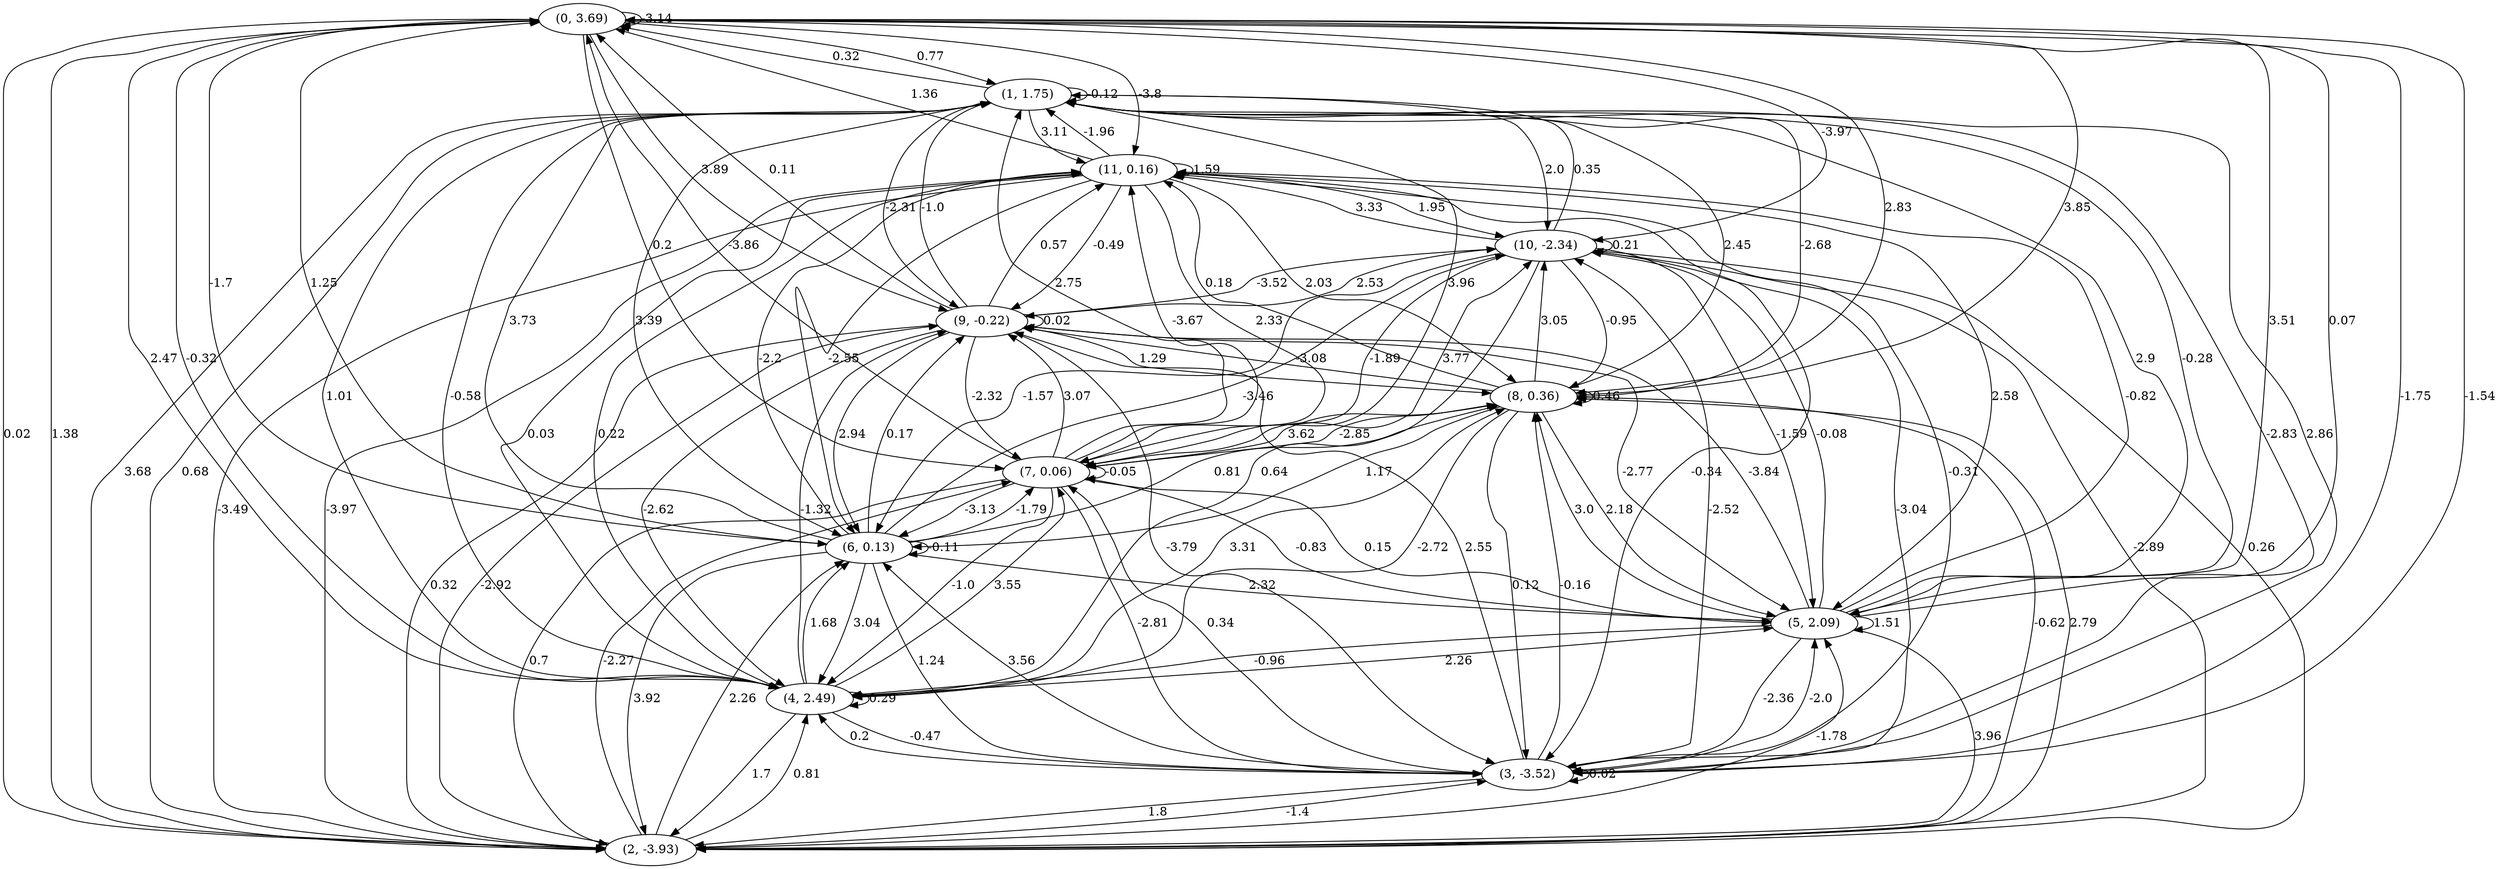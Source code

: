 digraph {
    0 [ label = "(0, 3.69)" ]
    1 [ label = "(1, 1.75)" ]
    2 [ label = "(2, -3.93)" ]
    3 [ label = "(3, -3.52)" ]
    4 [ label = "(4, 2.49)" ]
    5 [ label = "(5, 2.09)" ]
    6 [ label = "(6, 0.13)" ]
    7 [ label = "(7, 0.06)" ]
    8 [ label = "(8, 0.36)" ]
    9 [ label = "(9, -0.22)" ]
    10 [ label = "(10, -2.34)" ]
    11 [ label = "(11, 0.16)" ]
    0 -> 0 [ label = "-3.14" ]
    1 -> 1 [ label = "-0.12" ]
    3 -> 3 [ label = "0.02" ]
    4 -> 4 [ label = "0.29" ]
    5 -> 5 [ label = "1.51" ]
    6 -> 6 [ label = "-0.11" ]
    7 -> 7 [ label = "-0.05" ]
    8 -> 8 [ label = "0.46" ]
    9 -> 9 [ label = "0.02" ]
    10 -> 10 [ label = "0.21" ]
    11 -> 11 [ label = "1.59" ]
    1 -> 0 [ label = "0.32" ]
    2 -> 0 [ label = "1.38" ]
    3 -> 0 [ label = "-1.54" ]
    4 -> 0 [ label = "-0.32" ]
    5 -> 0 [ label = "0.07" ]
    6 -> 0 [ label = "1.25" ]
    7 -> 0 [ label = "-3.86" ]
    8 -> 0 [ label = "3.85" ]
    9 -> 0 [ label = "0.11" ]
    11 -> 0 [ label = "1.36" ]
    0 -> 1 [ label = "0.77" ]
    2 -> 1 [ label = "0.68" ]
    3 -> 1 [ label = "-2.83" ]
    4 -> 1 [ label = "-0.58" ]
    5 -> 1 [ label = "2.9" ]
    6 -> 1 [ label = "3.73" ]
    7 -> 1 [ label = "2.75" ]
    8 -> 1 [ label = "2.45" ]
    9 -> 1 [ label = "-1.0" ]
    10 -> 1 [ label = "0.35" ]
    11 -> 1 [ label = "-1.96" ]
    0 -> 2 [ label = "0.02" ]
    1 -> 2 [ label = "3.68" ]
    3 -> 2 [ label = "1.8" ]
    4 -> 2 [ label = "1.7" ]
    5 -> 2 [ label = "3.96" ]
    6 -> 2 [ label = "3.92" ]
    7 -> 2 [ label = "0.7" ]
    8 -> 2 [ label = "-0.62" ]
    9 -> 2 [ label = "0.32" ]
    10 -> 2 [ label = "-2.89" ]
    11 -> 2 [ label = "-3.49" ]
    0 -> 3 [ label = "-1.75" ]
    1 -> 3 [ label = "2.86" ]
    2 -> 3 [ label = "-1.4" ]
    4 -> 3 [ label = "-0.47" ]
    5 -> 3 [ label = "-2.36" ]
    6 -> 3 [ label = "1.24" ]
    7 -> 3 [ label = "-2.81" ]
    8 -> 3 [ label = "0.12" ]
    9 -> 3 [ label = "-3.79" ]
    10 -> 3 [ label = "-3.04" ]
    11 -> 3 [ label = "-0.34" ]
    0 -> 4 [ label = "2.47" ]
    1 -> 4 [ label = "1.01" ]
    2 -> 4 [ label = "0.81" ]
    3 -> 4 [ label = "0.2" ]
    5 -> 4 [ label = "-0.96" ]
    6 -> 4 [ label = "3.04" ]
    7 -> 4 [ label = "-1.0" ]
    8 -> 4 [ label = "-2.72" ]
    9 -> 4 [ label = "-2.62" ]
    10 -> 4 [ label = "0.64" ]
    11 -> 4 [ label = "0.03" ]
    0 -> 5 [ label = "3.51" ]
    1 -> 5 [ label = "-0.28" ]
    2 -> 5 [ label = "-1.78" ]
    3 -> 5 [ label = "-2.0" ]
    4 -> 5 [ label = "2.26" ]
    6 -> 5 [ label = "2.32" ]
    7 -> 5 [ label = "0.15" ]
    8 -> 5 [ label = "2.18" ]
    9 -> 5 [ label = "-2.77" ]
    10 -> 5 [ label = "-1.59" ]
    11 -> 5 [ label = "2.58" ]
    0 -> 6 [ label = "-1.7" ]
    1 -> 6 [ label = "3.39" ]
    2 -> 6 [ label = "2.26" ]
    3 -> 6 [ label = "3.56" ]
    4 -> 6 [ label = "1.68" ]
    7 -> 6 [ label = "-3.13" ]
    8 -> 6 [ label = "1.17" ]
    9 -> 6 [ label = "2.94" ]
    10 -> 6 [ label = "-1.57" ]
    11 -> 6 [ label = "-2.55" ]
    0 -> 7 [ label = "0.2" ]
    1 -> 7 [ label = "3.96" ]
    2 -> 7 [ label = "-2.27" ]
    3 -> 7 [ label = "0.34" ]
    4 -> 7 [ label = "3.55" ]
    5 -> 7 [ label = "-0.83" ]
    6 -> 7 [ label = "-1.79" ]
    8 -> 7 [ label = "-2.85" ]
    9 -> 7 [ label = "-2.32" ]
    10 -> 7 [ label = "-1.89" ]
    11 -> 7 [ label = "2.33" ]
    0 -> 8 [ label = "2.83" ]
    1 -> 8 [ label = "-2.68" ]
    2 -> 8 [ label = "2.79" ]
    3 -> 8 [ label = "-0.16" ]
    4 -> 8 [ label = "3.31" ]
    5 -> 8 [ label = "3.0" ]
    6 -> 8 [ label = "0.81" ]
    7 -> 8 [ label = "3.62" ]
    9 -> 8 [ label = "1.29" ]
    10 -> 8 [ label = "-0.95" ]
    11 -> 8 [ label = "2.03" ]
    0 -> 9 [ label = "3.89" ]
    1 -> 9 [ label = "-2.31" ]
    2 -> 9 [ label = "-2.92" ]
    3 -> 9 [ label = "2.55" ]
    4 -> 9 [ label = "-1.32" ]
    5 -> 9 [ label = "-3.84" ]
    6 -> 9 [ label = "0.17" ]
    7 -> 9 [ label = "3.07" ]
    8 -> 9 [ label = "-3.08" ]
    10 -> 9 [ label = "-3.52" ]
    11 -> 9 [ label = "-0.49" ]
    0 -> 10 [ label = "-3.97" ]
    1 -> 10 [ label = "2.0" ]
    2 -> 10 [ label = "0.26" ]
    3 -> 10 [ label = "-2.52" ]
    5 -> 10 [ label = "-0.08" ]
    6 -> 10 [ label = "-3.46" ]
    7 -> 10 [ label = "3.77" ]
    8 -> 10 [ label = "3.05" ]
    9 -> 10 [ label = "2.53" ]
    11 -> 10 [ label = "1.95" ]
    0 -> 11 [ label = "-3.8" ]
    1 -> 11 [ label = "3.11" ]
    2 -> 11 [ label = "-3.97" ]
    3 -> 11 [ label = "-0.31" ]
    4 -> 11 [ label = "0.22" ]
    5 -> 11 [ label = "-0.82" ]
    6 -> 11 [ label = "-2.2" ]
    7 -> 11 [ label = "-3.67" ]
    8 -> 11 [ label = "0.18" ]
    9 -> 11 [ label = "0.57" ]
    10 -> 11 [ label = "3.33" ]
}

